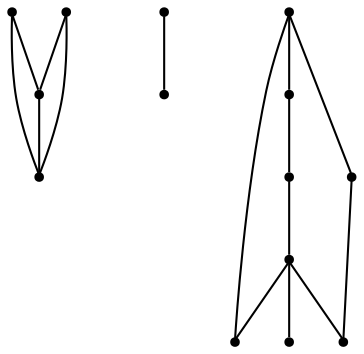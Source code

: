 graph {
  node [shape=point,comment="{\"directed\":false,\"doi\":\"10.1007/978-3-540-24595-7_41\",\"figure\":\"2 (1)\"}"]

  v0 [pos="400.84539312318316,506.6071919032505"]
  v1 [pos="308.9533032794331,415.35715375627785"]
  v2 [pos="214.93581713299417,320.35714104062026"]
  v3 [pos="1279.8838662790697,312.6696359543572"]
  v4 [pos="1091.3488372093022,314.2321359543572"]
  v5 [pos="853.0545262536338,500.3571919032505"]
  v6 [pos="853.0545262536338,344.6071715581984"]
  v7 [pos="744.0342319222384,320.35714104062026"]
  v8 [pos="806.2958234920059,304.73214104062026"]
  v9 [pos="688.64892578125,343.7321435837518"]
  v10 [pos="688.64892578125,501.9821257818312"]
  v11 [pos="642.7653978924418,461.4821206955682"]
  v12 [pos="642.7653978924418,304.73214104062026"]
  v13 [pos="403.34586777797966,318.79464104062026"]

  v0 -- v1 [id="-1",pos="400.84539312318316,506.6071919032505 390.3976244549419,490.7238733200799 390.7226653343023,487.15306236630386 390.7226653343023,483.5738590785435 390.7226653343023,450.9363265264601 364.2302598110465,424.4488489060174 331.58668695494185,424.4488489060174 329.1778933502907,424.4488489060174 326.77329669331397,424.5945703415643 308.9533032794331,415.35715375627785"]
  v11 -- v12 [id="-5",pos="642.7653978924418,461.4821206955682 642.7653978924418,304.73214104062026 642.7653978924418,304.73214104062026 642.7653978924418,304.73214104062026"]
  v10 -- v9 [id="-7",pos="688.64892578125,501.9821257818312 688.64892578125,343.7321435837518 688.64892578125,343.7321435837518 688.64892578125,343.7321435837518"]
  v7 -- v9 [id="-10",pos="744.0342319222384,320.35714104062026 688.64892578125,343.7321435837518 688.64892578125,343.7321435837518 688.64892578125,343.7321435837518"]
  v6 -- v7 [id="-12",pos="853.0545262536338,344.6071715581984 744.0342319222384,320.35714104062026 744.0342319222384,320.35714104062026 744.0342319222384,320.35714104062026"]
  v5 -- v6 [id="-15",pos="853.0545262536338,500.3571919032505 853.0545262536338,344.6071715581984 853.0545262536338,344.6071715581984 853.0545262536338,344.6071715581984"]
  v13 -- v0 [id="-3",pos="403.34586777797966,318.79464104062026 400.84539312318316,506.6071919032505 400.84539312318316,506.6071919032505 400.84539312318316,506.6071919032505"]
  v2 -- v1 [id="-4",pos="214.93581713299417,320.35714104062026 227.18809047965115,336.4112309047153 226.9005359738372,339.80300540015804 226.9005359738372,343.20291791643405 226.9005359738372,376.43630618140804 253.87638535610463,403.407233101981 287.1158929869186,403.407233101981 289.1454669331395,403.407233101981 291.1791742369186,403.30296471005386 308.9533032794331,415.35715375627785"]
  v7 -- v8 [id="-9",pos="744.0342319222384,320.35714104062026 806.2958234920059,304.73214104062026 806.2958234920059,304.73214104062026 806.2958234920059,304.73214104062026"]
  v7 -- v12 [id="-13",pos="744.0342319222384,320.35714104062026 642.7653978924418,304.73214104062026 642.7653978924418,304.73214104062026 642.7653978924418,304.73214104062026"]
  v2 -- v13 [id="-23",pos="214.93581713299417,320.35714104062026 403.34586777797966,318.79464104062026 403.34586777797966,318.79464104062026 403.34586777797966,318.79464104062026"]
  v1 -- v13 [id="-25",pos="308.9533032794331,415.35715375627785 321.68068223110464,360.54453168596535 349.4524890988372,332.78218223935073 403.34586777797966,318.79464104062026"]
  v10 -- v11 [id="-31",pos="688.64892578125,501.9821257818312 642.7653978924418,461.4821206955682 642.7653978924418,461.4821206955682 642.7653978924418,461.4821206955682"]
  v10 -- v5 [id="-34",pos="688.64892578125,501.9821257818312 853.0545262536338,500.3571919032505 853.0545262536338,500.3571919032505 853.0545262536338,500.3571919032505"]
  v4 -- v3 [id="-35",pos="1091.3488372093022,314.2321359543572 1279.8838662790697,312.6696359543572 1279.8838662790697,312.6696359543572 1279.8838662790697,312.6696359543572"]
}